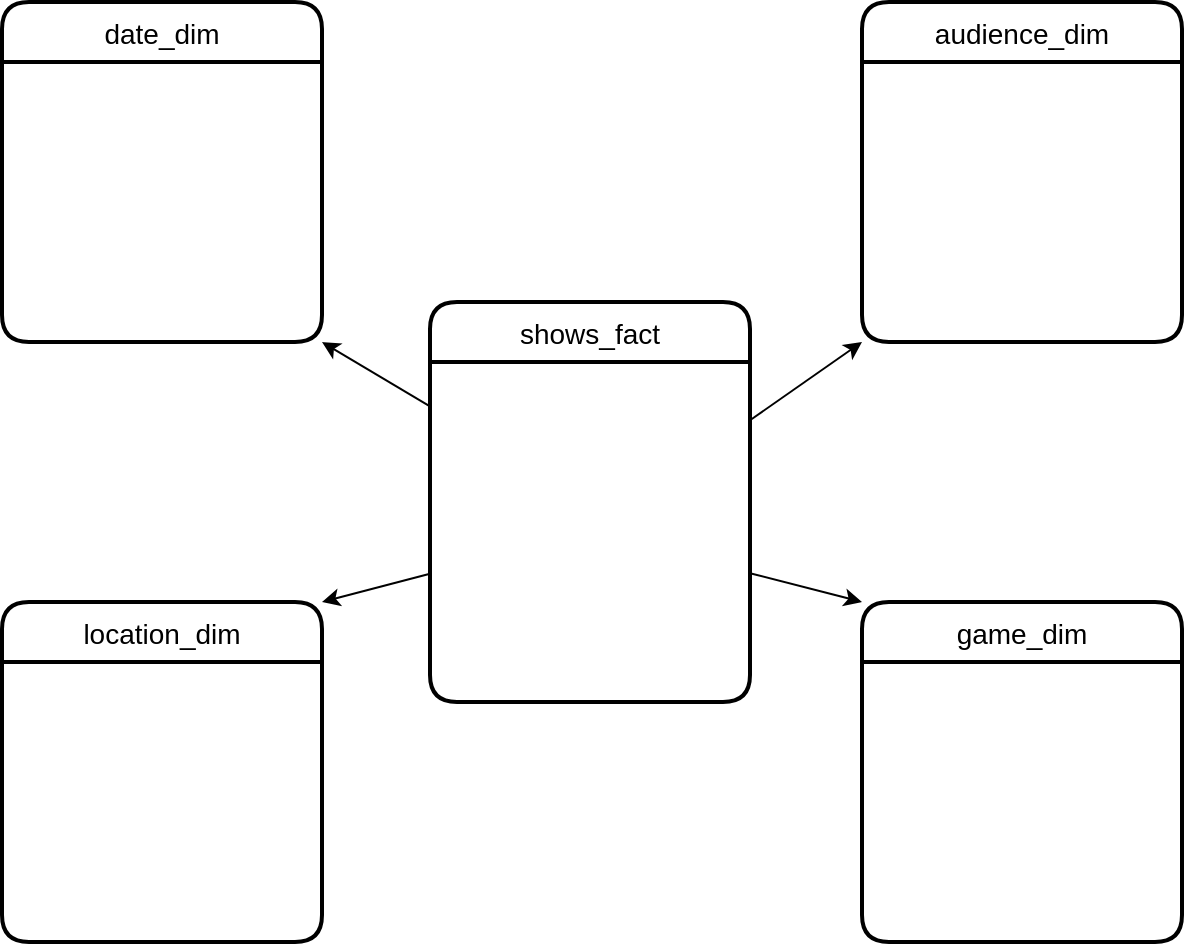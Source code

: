 <mxfile>
    <diagram id="STQg_KLY7t7f9MbzIfjk" name="Página-1">
        <mxGraphModel dx="513" dy="584" grid="1" gridSize="10" guides="1" tooltips="1" connect="1" arrows="1" fold="1" page="0" pageScale="1" pageWidth="827" pageHeight="1169" math="0" shadow="0">
            <root>
                <mxCell id="0"/>
                <mxCell id="1" parent="0"/>
                <mxCell id="40" style="edgeStyle=none;html=1;entryX=1;entryY=1;entryDx=0;entryDy=0;fontColor=#000000;" parent="1" source="6" target="23" edge="1">
                    <mxGeometry relative="1" as="geometry"/>
                </mxCell>
                <mxCell id="6" value="shows_fact" style="swimlane;childLayout=stackLayout;horizontal=1;startSize=30;horizontalStack=0;rounded=1;fontSize=14;fontStyle=0;strokeWidth=2;resizeParent=0;resizeLast=1;shadow=0;dashed=0;align=center;labelBackgroundColor=none;fontColor=#000000;" parent="1" vertex="1">
                    <mxGeometry x="334" y="320" width="160" height="200" as="geometry"/>
                </mxCell>
                <mxCell id="7" value="show_id&#10;date_id&#10;location_id&#10;audience_id&#10;game_id&#10;quantity&#10;tickets" style="align=left;strokeColor=none;fillColor=none;spacingLeft=4;fontSize=12;verticalAlign=top;resizable=0;rotatable=0;part=1;labelBackgroundColor=none;fontColor=#FFFFFF;" parent="6" vertex="1">
                    <mxGeometry y="30" width="160" height="170" as="geometry"/>
                </mxCell>
                <mxCell id="22" value="date_dim" style="swimlane;childLayout=stackLayout;horizontal=1;startSize=30;horizontalStack=0;rounded=1;fontSize=14;fontStyle=0;strokeWidth=2;resizeParent=0;resizeLast=1;shadow=0;dashed=0;align=center;labelBackgroundColor=none;fontColor=#000000;" parent="1" vertex="1">
                    <mxGeometry x="120" y="170" width="160" height="170" as="geometry"/>
                </mxCell>
                <mxCell id="23" value="date_id&#10;month&#10;year&#10;month_name&#10;full_month_name_year" style="align=left;strokeColor=none;fillColor=none;spacingLeft=4;fontSize=12;verticalAlign=top;resizable=0;rotatable=0;part=1;labelBackgroundColor=none;fontColor=#FFFFFF;" parent="22" vertex="1">
                    <mxGeometry y="30" width="160" height="140" as="geometry"/>
                </mxCell>
                <mxCell id="28" value="location_dim" style="swimlane;childLayout=stackLayout;horizontal=1;startSize=30;horizontalStack=0;rounded=1;fontSize=14;fontStyle=0;strokeWidth=2;resizeParent=0;resizeLast=1;shadow=0;dashed=0;align=center;labelBackgroundColor=none;fontColor=#000000;" parent="1" vertex="1">
                    <mxGeometry x="120" y="470" width="160" height="170" as="geometry"/>
                </mxCell>
                <mxCell id="29" value="location_id&#10;location_name&#10;location_region" style="align=left;strokeColor=none;fillColor=none;spacingLeft=4;fontSize=12;verticalAlign=top;resizable=0;rotatable=0;part=1;labelBackgroundColor=none;fontColor=#FFFFFF;" parent="28" vertex="1">
                    <mxGeometry y="30" width="160" height="140" as="geometry"/>
                </mxCell>
                <mxCell id="30" value="audience_dim" style="swimlane;childLayout=stackLayout;horizontal=1;startSize=30;horizontalStack=0;rounded=1;fontSize=14;fontStyle=0;strokeWidth=2;resizeParent=0;resizeLast=1;shadow=0;dashed=0;align=center;labelBackgroundColor=none;fontColor=#000000;" parent="1" vertex="1">
                    <mxGeometry x="550" y="170" width="160" height="170" as="geometry"/>
                </mxCell>
                <mxCell id="31" value="audience_id&#10;audience_description" style="align=left;strokeColor=none;fillColor=none;spacingLeft=4;fontSize=12;verticalAlign=top;resizable=0;rotatable=0;part=1;labelBackgroundColor=none;fontColor=#FFFFFF;" parent="30" vertex="1">
                    <mxGeometry y="30" width="160" height="140" as="geometry"/>
                </mxCell>
                <mxCell id="32" value="game_dim" style="swimlane;childLayout=stackLayout;horizontal=1;startSize=30;horizontalStack=0;rounded=1;fontSize=14;fontStyle=0;strokeWidth=2;resizeParent=0;resizeLast=1;shadow=0;dashed=0;align=center;labelBackgroundColor=none;fontColor=#000000;" parent="1" vertex="1">
                    <mxGeometry x="550" y="470" width="160" height="170" as="geometry"/>
                </mxCell>
                <mxCell id="33" value="game_id&#10;game_description&#10;game_duration" style="align=left;strokeColor=none;fillColor=none;spacingLeft=4;fontSize=12;verticalAlign=top;resizable=0;rotatable=0;part=1;labelBackgroundColor=none;fontColor=#FFFFFF;" parent="32" vertex="1">
                    <mxGeometry y="30" width="160" height="140" as="geometry"/>
                </mxCell>
                <mxCell id="41" style="edgeStyle=none;html=1;entryX=1;entryY=0;entryDx=0;entryDy=0;fontColor=#000000;" parent="1" source="7" target="28" edge="1">
                    <mxGeometry relative="1" as="geometry"/>
                </mxCell>
                <mxCell id="44" style="edgeStyle=none;html=1;entryX=0;entryY=0;entryDx=0;entryDy=0;fontColor=#000000;" parent="1" source="7" target="32" edge="1">
                    <mxGeometry relative="1" as="geometry"/>
                </mxCell>
                <mxCell id="45" style="edgeStyle=none;html=1;entryX=0;entryY=1;entryDx=0;entryDy=0;fontColor=#000000;" parent="1" source="7" target="31" edge="1">
                    <mxGeometry relative="1" as="geometry"/>
                </mxCell>
            </root>
        </mxGraphModel>
    </diagram>
</mxfile>